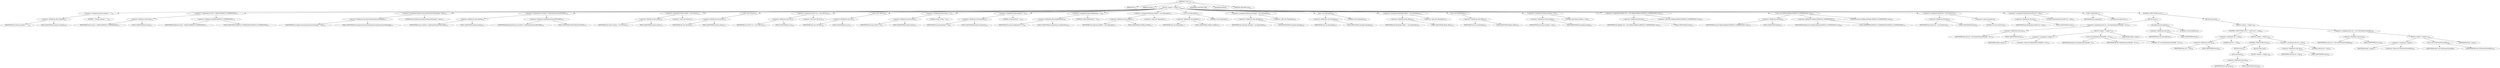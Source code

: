 digraph "&lt;init&gt;" {  
"302" [label = <(METHOD,&lt;init&gt;)<SUB>274</SUB>> ]
"6" [label = <(PARAM,this)<SUB>274</SUB>> ]
"303" [label = <(PARAM,File file)<SUB>274</SUB>> ]
"304" [label = <(BLOCK,&lt;empty&gt;,&lt;empty&gt;)<SUB>274</SUB>> ]
"305" [label = <(&lt;operator&gt;.assignment,String comment = &quot;&quot;)<SUB>108</SUB>> ]
"306" [label = <(&lt;operator&gt;.fieldAccess,this.comment)<SUB>108</SUB>> ]
"307" [label = <(IDENTIFIER,this,String comment = &quot;&quot;)<SUB>108</SUB>> ]
"308" [label = <(FIELD_IDENTIFIER,comment,comment)<SUB>108</SUB>> ]
"309" [label = <(LITERAL,&quot;&quot;,String comment = &quot;&quot;)<SUB>108</SUB>> ]
"310" [label = <(&lt;operator&gt;.assignment,int level = Deflater.DEFAULT_COMPRESSION)<SUB>115</SUB>> ]
"311" [label = <(&lt;operator&gt;.fieldAccess,this.level)<SUB>115</SUB>> ]
"312" [label = <(IDENTIFIER,this,int level = Deflater.DEFAULT_COMPRESSION)<SUB>115</SUB>> ]
"313" [label = <(FIELD_IDENTIFIER,level,level)<SUB>115</SUB>> ]
"314" [label = <(&lt;operator&gt;.fieldAccess,Deflater.DEFAULT_COMPRESSION)<SUB>115</SUB>> ]
"315" [label = <(IDENTIFIER,Deflater,int level = Deflater.DEFAULT_COMPRESSION)<SUB>115</SUB>> ]
"316" [label = <(FIELD_IDENTIFIER,DEFAULT_COMPRESSION,DEFAULT_COMPRESSION)<SUB>115</SUB>> ]
"317" [label = <(&lt;operator&gt;.assignment,boolean hasCompressionLevelChanged = false)<SUB>123</SUB>> ]
"318" [label = <(&lt;operator&gt;.fieldAccess,this.hasCompressionLevelChanged)<SUB>123</SUB>> ]
"319" [label = <(IDENTIFIER,this,boolean hasCompressionLevelChanged = false)<SUB>123</SUB>> ]
"320" [label = <(FIELD_IDENTIFIER,hasCompressionLevelChanged,hasCompressionLevelChanged)<SUB>123</SUB>> ]
"321" [label = <(LITERAL,false,boolean hasCompressionLevelChanged = false)<SUB>123</SUB>> ]
"322" [label = <(&lt;operator&gt;.assignment,int method = ZipOutputStream.DEFLATED)<SUB>130</SUB>> ]
"323" [label = <(&lt;operator&gt;.fieldAccess,this.method)<SUB>130</SUB>> ]
"324" [label = <(IDENTIFIER,this,int method = ZipOutputStream.DEFLATED)<SUB>130</SUB>> ]
"325" [label = <(FIELD_IDENTIFIER,method,method)<SUB>130</SUB>> ]
"326" [label = <(&lt;operator&gt;.fieldAccess,ZipOutputStream.DEFLATED)<SUB>130</SUB>> ]
"327" [label = <(IDENTIFIER,ZipOutputStream,int method = ZipOutputStream.DEFLATED)<SUB>130</SUB>> ]
"328" [label = <(FIELD_IDENTIFIER,DEFLATED,DEFLATED)<SUB>130</SUB>> ]
"329" [label = <(&lt;operator&gt;.assignment,Vector entries = new Vector())<SUB>137</SUB>> ]
"330" [label = <(&lt;operator&gt;.fieldAccess,this.entries)<SUB>137</SUB>> ]
"331" [label = <(IDENTIFIER,this,Vector entries = new Vector())<SUB>137</SUB>> ]
"332" [label = <(FIELD_IDENTIFIER,entries,entries)<SUB>137</SUB>> ]
"333" [label = <(&lt;operator&gt;.alloc,new Vector())<SUB>137</SUB>> ]
"334" [label = <(&lt;init&gt;,new Vector())<SUB>137</SUB>> ]
"335" [label = <(&lt;operator&gt;.fieldAccess,this.entries)<SUB>137</SUB>> ]
"336" [label = <(IDENTIFIER,this,new Vector())<SUB>137</SUB>> ]
"337" [label = <(FIELD_IDENTIFIER,entries,entries)<SUB>137</SUB>> ]
"338" [label = <(&lt;operator&gt;.assignment,CRC32 crc = new CRC32())<SUB>144</SUB>> ]
"339" [label = <(&lt;operator&gt;.fieldAccess,this.crc)<SUB>144</SUB>> ]
"340" [label = <(IDENTIFIER,this,CRC32 crc = new CRC32())<SUB>144</SUB>> ]
"341" [label = <(FIELD_IDENTIFIER,crc,crc)<SUB>144</SUB>> ]
"342" [label = <(&lt;operator&gt;.alloc,new CRC32())<SUB>144</SUB>> ]
"343" [label = <(&lt;init&gt;,new CRC32())<SUB>144</SUB>> ]
"344" [label = <(&lt;operator&gt;.fieldAccess,this.crc)<SUB>144</SUB>> ]
"345" [label = <(IDENTIFIER,this,new CRC32())<SUB>144</SUB>> ]
"346" [label = <(FIELD_IDENTIFIER,crc,crc)<SUB>144</SUB>> ]
"347" [label = <(&lt;operator&gt;.assignment,long written = 0)<SUB>151</SUB>> ]
"348" [label = <(&lt;operator&gt;.fieldAccess,this.written)<SUB>151</SUB>> ]
"349" [label = <(IDENTIFIER,this,long written = 0)<SUB>151</SUB>> ]
"350" [label = <(FIELD_IDENTIFIER,written,written)<SUB>151</SUB>> ]
"351" [label = <(LITERAL,0,long written = 0)<SUB>151</SUB>> ]
"352" [label = <(&lt;operator&gt;.assignment,long dataStart = 0)<SUB>158</SUB>> ]
"353" [label = <(&lt;operator&gt;.fieldAccess,this.dataStart)<SUB>158</SUB>> ]
"354" [label = <(IDENTIFIER,this,long dataStart = 0)<SUB>158</SUB>> ]
"355" [label = <(FIELD_IDENTIFIER,dataStart,dataStart)<SUB>158</SUB>> ]
"356" [label = <(LITERAL,0,long dataStart = 0)<SUB>158</SUB>> ]
"357" [label = <(&lt;operator&gt;.assignment,long localDataStart = 0)<SUB>166</SUB>> ]
"358" [label = <(&lt;operator&gt;.fieldAccess,this.localDataStart)<SUB>166</SUB>> ]
"359" [label = <(IDENTIFIER,this,long localDataStart = 0)<SUB>166</SUB>> ]
"360" [label = <(FIELD_IDENTIFIER,localDataStart,localDataStart)<SUB>166</SUB>> ]
"361" [label = <(LITERAL,0,long localDataStart = 0)<SUB>166</SUB>> ]
"362" [label = <(&lt;operator&gt;.assignment,ZipLong cdOffset = new ZipLong(0))<SUB>173</SUB>> ]
"363" [label = <(&lt;operator&gt;.fieldAccess,this.cdOffset)<SUB>173</SUB>> ]
"364" [label = <(IDENTIFIER,this,ZipLong cdOffset = new ZipLong(0))<SUB>173</SUB>> ]
"365" [label = <(FIELD_IDENTIFIER,cdOffset,cdOffset)<SUB>173</SUB>> ]
"366" [label = <(&lt;operator&gt;.alloc,new ZipLong(0))<SUB>173</SUB>> ]
"367" [label = <(&lt;init&gt;,new ZipLong(0))<SUB>173</SUB>> ]
"368" [label = <(&lt;operator&gt;.fieldAccess,this.cdOffset)<SUB>173</SUB>> ]
"369" [label = <(IDENTIFIER,this,new ZipLong(0))<SUB>173</SUB>> ]
"370" [label = <(FIELD_IDENTIFIER,cdOffset,cdOffset)<SUB>173</SUB>> ]
"371" [label = <(LITERAL,0,new ZipLong(0))<SUB>173</SUB>> ]
"372" [label = <(&lt;operator&gt;.assignment,ZipLong cdLength = new ZipLong(0))<SUB>180</SUB>> ]
"373" [label = <(&lt;operator&gt;.fieldAccess,this.cdLength)<SUB>180</SUB>> ]
"374" [label = <(IDENTIFIER,this,ZipLong cdLength = new ZipLong(0))<SUB>180</SUB>> ]
"375" [label = <(FIELD_IDENTIFIER,cdLength,cdLength)<SUB>180</SUB>> ]
"376" [label = <(&lt;operator&gt;.alloc,new ZipLong(0))<SUB>180</SUB>> ]
"377" [label = <(&lt;init&gt;,new ZipLong(0))<SUB>180</SUB>> ]
"378" [label = <(&lt;operator&gt;.fieldAccess,this.cdLength)<SUB>180</SUB>> ]
"379" [label = <(IDENTIFIER,this,new ZipLong(0))<SUB>180</SUB>> ]
"380" [label = <(FIELD_IDENTIFIER,cdLength,cdLength)<SUB>180</SUB>> ]
"381" [label = <(LITERAL,0,new ZipLong(0))<SUB>180</SUB>> ]
"382" [label = <(&lt;operator&gt;.assignment,Hashtable offsets = new Hashtable())<SUB>201</SUB>> ]
"383" [label = <(&lt;operator&gt;.fieldAccess,this.offsets)<SUB>201</SUB>> ]
"384" [label = <(IDENTIFIER,this,Hashtable offsets = new Hashtable())<SUB>201</SUB>> ]
"385" [label = <(FIELD_IDENTIFIER,offsets,offsets)<SUB>201</SUB>> ]
"386" [label = <(&lt;operator&gt;.alloc,new Hashtable())<SUB>201</SUB>> ]
"387" [label = <(&lt;init&gt;,new Hashtable())<SUB>201</SUB>> ]
"388" [label = <(&lt;operator&gt;.fieldAccess,this.offsets)<SUB>201</SUB>> ]
"389" [label = <(IDENTIFIER,this,new Hashtable())<SUB>201</SUB>> ]
"390" [label = <(FIELD_IDENTIFIER,offsets,offsets)<SUB>201</SUB>> ]
"391" [label = <(&lt;operator&gt;.assignment,String encoding = null)<SUB>212</SUB>> ]
"392" [label = <(&lt;operator&gt;.fieldAccess,this.encoding)<SUB>212</SUB>> ]
"393" [label = <(IDENTIFIER,this,String encoding = null)<SUB>212</SUB>> ]
"394" [label = <(FIELD_IDENTIFIER,encoding,encoding)<SUB>212</SUB>> ]
"395" [label = <(LITERAL,null,String encoding = null)<SUB>212</SUB>> ]
"396" [label = <(&lt;operator&gt;.assignment,Deflater def = new Deflater(Deflater.DEFAULT_COMPRESSION, true))<SUB>224</SUB>> ]
"397" [label = <(&lt;operator&gt;.fieldAccess,this.def)<SUB>224</SUB>> ]
"398" [label = <(IDENTIFIER,this,Deflater def = new Deflater(Deflater.DEFAULT_COMPRESSION, true))<SUB>224</SUB>> ]
"399" [label = <(FIELD_IDENTIFIER,def,def)<SUB>224</SUB>> ]
"400" [label = <(&lt;operator&gt;.alloc,new Deflater(Deflater.DEFAULT_COMPRESSION, true))<SUB>224</SUB>> ]
"401" [label = <(&lt;init&gt;,new Deflater(Deflater.DEFAULT_COMPRESSION, true))<SUB>224</SUB>> ]
"402" [label = <(&lt;operator&gt;.fieldAccess,this.def)<SUB>224</SUB>> ]
"403" [label = <(IDENTIFIER,this,new Deflater(Deflater.DEFAULT_COMPRESSION, true))<SUB>224</SUB>> ]
"404" [label = <(FIELD_IDENTIFIER,def,def)<SUB>224</SUB>> ]
"405" [label = <(&lt;operator&gt;.fieldAccess,Deflater.DEFAULT_COMPRESSION)<SUB>224</SUB>> ]
"406" [label = <(IDENTIFIER,Deflater,new Deflater(Deflater.DEFAULT_COMPRESSION, true))<SUB>224</SUB>> ]
"407" [label = <(FIELD_IDENTIFIER,DEFAULT_COMPRESSION,DEFAULT_COMPRESSION)<SUB>224</SUB>> ]
"408" [label = <(LITERAL,true,new Deflater(Deflater.DEFAULT_COMPRESSION, true))<SUB>224</SUB>> ]
"409" [label = <(&lt;operator&gt;.assignment,byte[] buf = new byte[512])<SUB>236</SUB>> ]
"410" [label = <(&lt;operator&gt;.fieldAccess,this.buf)<SUB>236</SUB>> ]
"411" [label = <(IDENTIFIER,this,byte[] buf = new byte[512])<SUB>236</SUB>> ]
"412" [label = <(FIELD_IDENTIFIER,buf,buf)<SUB>236</SUB>> ]
"413" [label = <(&lt;operator&gt;.alloc,new byte[512])> ]
"414" [label = <(LITERAL,512,new byte[512])<SUB>236</SUB>> ]
"415" [label = <(&lt;operator&gt;.assignment,RandomAccessFile raf = null)<SUB>243</SUB>> ]
"416" [label = <(&lt;operator&gt;.fieldAccess,this.raf)<SUB>243</SUB>> ]
"417" [label = <(IDENTIFIER,this,RandomAccessFile raf = null)<SUB>243</SUB>> ]
"418" [label = <(FIELD_IDENTIFIER,raf,raf)<SUB>243</SUB>> ]
"419" [label = <(LITERAL,null,RandomAccessFile raf = null)<SUB>243</SUB>> ]
"420" [label = <(&lt;init&gt;,super(null);)<SUB>275</SUB>> ]
"5" [label = <(IDENTIFIER,this,super(null);)> ]
"421" [label = <(LITERAL,null,super(null);)<SUB>275</SUB>> ]
"422" [label = <(CONTROL_STRUCTURE,try,try)<SUB>277</SUB>> ]
"423" [label = <(BLOCK,try,try)<SUB>277</SUB>> ]
"424" [label = <(&lt;operator&gt;.assignment,this.raf = new RandomAccessFile(file, &quot;rw&quot;))<SUB>278</SUB>> ]
"425" [label = <(&lt;operator&gt;.fieldAccess,this.raf)<SUB>278</SUB>> ]
"426" [label = <(IDENTIFIER,this,this.raf = new RandomAccessFile(file, &quot;rw&quot;))<SUB>278</SUB>> ]
"427" [label = <(FIELD_IDENTIFIER,raf,raf)<SUB>278</SUB>> ]
"428" [label = <(BLOCK,&lt;empty&gt;,&lt;empty&gt;)<SUB>278</SUB>> ]
"429" [label = <(&lt;operator&gt;.assignment,&lt;empty&gt;)> ]
"430" [label = <(IDENTIFIER,$obj6,&lt;empty&gt;)> ]
"431" [label = <(&lt;operator&gt;.alloc,new RandomAccessFile(file, &quot;rw&quot;))<SUB>278</SUB>> ]
"432" [label = <(&lt;init&gt;,new RandomAccessFile(file, &quot;rw&quot;))<SUB>278</SUB>> ]
"433" [label = <(IDENTIFIER,$obj6,new RandomAccessFile(file, &quot;rw&quot;))> ]
"434" [label = <(IDENTIFIER,file,new RandomAccessFile(file, &quot;rw&quot;))<SUB>278</SUB>> ]
"435" [label = <(LITERAL,&quot;rw&quot;,new RandomAccessFile(file, &quot;rw&quot;))<SUB>278</SUB>> ]
"436" [label = <(IDENTIFIER,$obj6,&lt;empty&gt;)> ]
"437" [label = <(setLength,raf.setLength(0))<SUB>279</SUB>> ]
"438" [label = <(&lt;operator&gt;.fieldAccess,this.raf)<SUB>279</SUB>> ]
"439" [label = <(IDENTIFIER,this,raf.setLength(0))<SUB>279</SUB>> ]
"440" [label = <(FIELD_IDENTIFIER,raf,raf)<SUB>279</SUB>> ]
"441" [label = <(LITERAL,0,raf.setLength(0))<SUB>279</SUB>> ]
"442" [label = <(BLOCK,catch,catch)> ]
"443" [label = <(BLOCK,&lt;empty&gt;,&lt;empty&gt;)<SUB>280</SUB>> ]
"444" [label = <(CONTROL_STRUCTURE,if (raf != null),if (raf != null))<SUB>281</SUB>> ]
"445" [label = <(&lt;operator&gt;.notEquals,raf != null)<SUB>281</SUB>> ]
"446" [label = <(&lt;operator&gt;.fieldAccess,this.raf)<SUB>281</SUB>> ]
"447" [label = <(IDENTIFIER,this,raf != null)<SUB>281</SUB>> ]
"448" [label = <(FIELD_IDENTIFIER,raf,raf)<SUB>281</SUB>> ]
"449" [label = <(LITERAL,null,raf != null)<SUB>281</SUB>> ]
"450" [label = <(BLOCK,&lt;empty&gt;,&lt;empty&gt;)<SUB>281</SUB>> ]
"451" [label = <(CONTROL_STRUCTURE,try,try)<SUB>282</SUB>> ]
"452" [label = <(BLOCK,try,try)<SUB>282</SUB>> ]
"453" [label = <(close,raf.close())<SUB>283</SUB>> ]
"454" [label = <(&lt;operator&gt;.fieldAccess,this.raf)<SUB>283</SUB>> ]
"455" [label = <(IDENTIFIER,this,raf.close())<SUB>283</SUB>> ]
"456" [label = <(FIELD_IDENTIFIER,raf,raf)<SUB>283</SUB>> ]
"457" [label = <(BLOCK,catch,catch)> ]
"458" [label = <(BLOCK,&lt;empty&gt;,&lt;empty&gt;)<SUB>284</SUB>> ]
"459" [label = <(&lt;operator&gt;.assignment,this.raf = null)<SUB>287</SUB>> ]
"460" [label = <(&lt;operator&gt;.fieldAccess,this.raf)<SUB>287</SUB>> ]
"461" [label = <(IDENTIFIER,this,this.raf = null)<SUB>287</SUB>> ]
"462" [label = <(FIELD_IDENTIFIER,raf,raf)<SUB>287</SUB>> ]
"463" [label = <(LITERAL,null,this.raf = null)<SUB>287</SUB>> ]
"464" [label = <(&lt;operator&gt;.assignment,this.out = new FileOutputStream(file))<SUB>289</SUB>> ]
"465" [label = <(&lt;operator&gt;.fieldAccess,this.out)<SUB>289</SUB>> ]
"466" [label = <(IDENTIFIER,this,this.out = new FileOutputStream(file))<SUB>289</SUB>> ]
"467" [label = <(FIELD_IDENTIFIER,out,out)<SUB>289</SUB>> ]
"468" [label = <(BLOCK,&lt;empty&gt;,&lt;empty&gt;)<SUB>289</SUB>> ]
"469" [label = <(&lt;operator&gt;.assignment,&lt;empty&gt;)> ]
"470" [label = <(IDENTIFIER,$obj7,&lt;empty&gt;)> ]
"471" [label = <(&lt;operator&gt;.alloc,new FileOutputStream(file))<SUB>289</SUB>> ]
"472" [label = <(&lt;init&gt;,new FileOutputStream(file))<SUB>289</SUB>> ]
"473" [label = <(IDENTIFIER,$obj7,new FileOutputStream(file))> ]
"474" [label = <(IDENTIFIER,file,new FileOutputStream(file))<SUB>289</SUB>> ]
"475" [label = <(IDENTIFIER,$obj7,&lt;empty&gt;)> ]
"476" [label = <(MODIFIER,CONSTRUCTOR)> ]
"477" [label = <(MODIFIER,PUBLIC)> ]
"478" [label = <(METHOD_RETURN,void)<SUB>291</SUB>> ]
  "302" -> "6" 
  "302" -> "303" 
  "302" -> "304" 
  "302" -> "476" 
  "302" -> "477" 
  "302" -> "478" 
  "304" -> "305" 
  "304" -> "310" 
  "304" -> "317" 
  "304" -> "322" 
  "304" -> "329" 
  "304" -> "334" 
  "304" -> "338" 
  "304" -> "343" 
  "304" -> "347" 
  "304" -> "352" 
  "304" -> "357" 
  "304" -> "362" 
  "304" -> "367" 
  "304" -> "372" 
  "304" -> "377" 
  "304" -> "382" 
  "304" -> "387" 
  "304" -> "391" 
  "304" -> "396" 
  "304" -> "401" 
  "304" -> "409" 
  "304" -> "415" 
  "304" -> "420" 
  "304" -> "422" 
  "305" -> "306" 
  "305" -> "309" 
  "306" -> "307" 
  "306" -> "308" 
  "310" -> "311" 
  "310" -> "314" 
  "311" -> "312" 
  "311" -> "313" 
  "314" -> "315" 
  "314" -> "316" 
  "317" -> "318" 
  "317" -> "321" 
  "318" -> "319" 
  "318" -> "320" 
  "322" -> "323" 
  "322" -> "326" 
  "323" -> "324" 
  "323" -> "325" 
  "326" -> "327" 
  "326" -> "328" 
  "329" -> "330" 
  "329" -> "333" 
  "330" -> "331" 
  "330" -> "332" 
  "334" -> "335" 
  "335" -> "336" 
  "335" -> "337" 
  "338" -> "339" 
  "338" -> "342" 
  "339" -> "340" 
  "339" -> "341" 
  "343" -> "344" 
  "344" -> "345" 
  "344" -> "346" 
  "347" -> "348" 
  "347" -> "351" 
  "348" -> "349" 
  "348" -> "350" 
  "352" -> "353" 
  "352" -> "356" 
  "353" -> "354" 
  "353" -> "355" 
  "357" -> "358" 
  "357" -> "361" 
  "358" -> "359" 
  "358" -> "360" 
  "362" -> "363" 
  "362" -> "366" 
  "363" -> "364" 
  "363" -> "365" 
  "367" -> "368" 
  "367" -> "371" 
  "368" -> "369" 
  "368" -> "370" 
  "372" -> "373" 
  "372" -> "376" 
  "373" -> "374" 
  "373" -> "375" 
  "377" -> "378" 
  "377" -> "381" 
  "378" -> "379" 
  "378" -> "380" 
  "382" -> "383" 
  "382" -> "386" 
  "383" -> "384" 
  "383" -> "385" 
  "387" -> "388" 
  "388" -> "389" 
  "388" -> "390" 
  "391" -> "392" 
  "391" -> "395" 
  "392" -> "393" 
  "392" -> "394" 
  "396" -> "397" 
  "396" -> "400" 
  "397" -> "398" 
  "397" -> "399" 
  "401" -> "402" 
  "401" -> "405" 
  "401" -> "408" 
  "402" -> "403" 
  "402" -> "404" 
  "405" -> "406" 
  "405" -> "407" 
  "409" -> "410" 
  "409" -> "413" 
  "410" -> "411" 
  "410" -> "412" 
  "413" -> "414" 
  "415" -> "416" 
  "415" -> "419" 
  "416" -> "417" 
  "416" -> "418" 
  "420" -> "5" 
  "420" -> "421" 
  "422" -> "423" 
  "422" -> "442" 
  "423" -> "424" 
  "423" -> "437" 
  "424" -> "425" 
  "424" -> "428" 
  "425" -> "426" 
  "425" -> "427" 
  "428" -> "429" 
  "428" -> "432" 
  "428" -> "436" 
  "429" -> "430" 
  "429" -> "431" 
  "432" -> "433" 
  "432" -> "434" 
  "432" -> "435" 
  "437" -> "438" 
  "437" -> "441" 
  "438" -> "439" 
  "438" -> "440" 
  "442" -> "443" 
  "443" -> "444" 
  "443" -> "464" 
  "444" -> "445" 
  "444" -> "450" 
  "445" -> "446" 
  "445" -> "449" 
  "446" -> "447" 
  "446" -> "448" 
  "450" -> "451" 
  "450" -> "459" 
  "451" -> "452" 
  "451" -> "457" 
  "452" -> "453" 
  "453" -> "454" 
  "454" -> "455" 
  "454" -> "456" 
  "457" -> "458" 
  "459" -> "460" 
  "459" -> "463" 
  "460" -> "461" 
  "460" -> "462" 
  "464" -> "465" 
  "464" -> "468" 
  "465" -> "466" 
  "465" -> "467" 
  "468" -> "469" 
  "468" -> "472" 
  "468" -> "475" 
  "469" -> "470" 
  "469" -> "471" 
  "472" -> "473" 
  "472" -> "474" 
}
